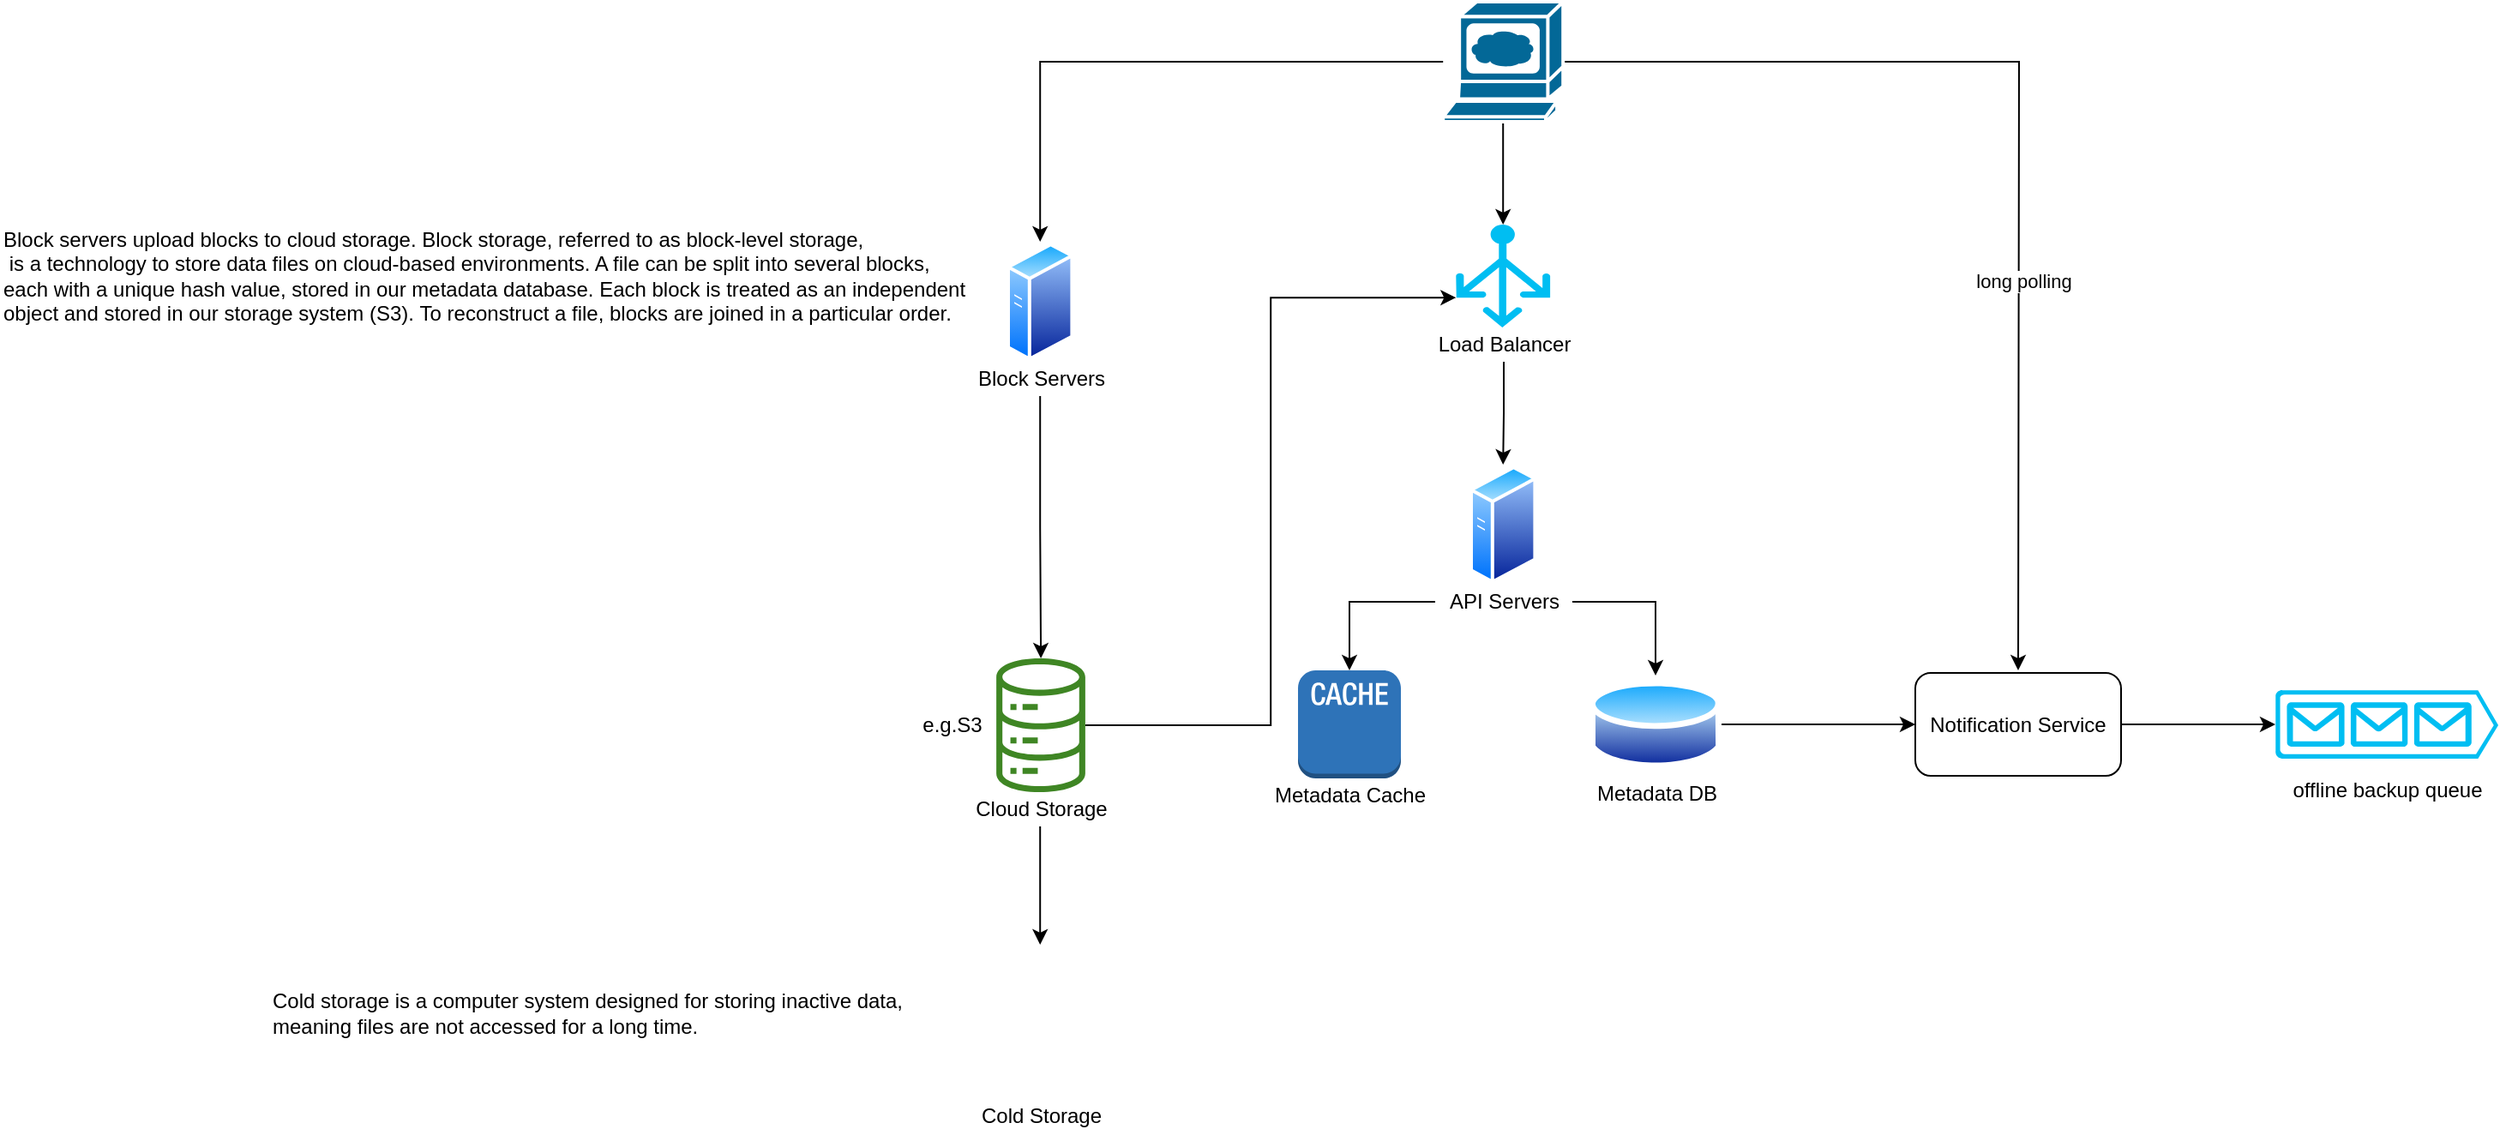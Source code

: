 <mxfile version="17.4.4" type="github">
  <diagram id="29p5LE3giyR2FmPPd1-d" name="Page-1">
    <mxGraphModel dx="2076" dy="1129" grid="1" gridSize="10" guides="1" tooltips="1" connect="1" arrows="1" fold="1" page="1" pageScale="1" pageWidth="850" pageHeight="1100" math="0" shadow="0">
      <root>
        <mxCell id="0" />
        <mxCell id="1" parent="0" />
        <mxCell id="Y1PJ7guWR0XEdS4HQoee-19" style="edgeStyle=orthogonalEdgeStyle;rounded=0;orthogonalLoop=1;jettySize=auto;html=1;" edge="1" parent="1" source="Y1PJ7guWR0XEdS4HQoee-1" target="Y1PJ7guWR0XEdS4HQoee-2">
          <mxGeometry relative="1" as="geometry" />
        </mxCell>
        <mxCell id="Y1PJ7guWR0XEdS4HQoee-23" style="edgeStyle=orthogonalEdgeStyle;rounded=0;orthogonalLoop=1;jettySize=auto;html=1;entryX=0.5;entryY=0;entryDx=0;entryDy=0;entryPerimeter=0;" edge="1" parent="1" source="Y1PJ7guWR0XEdS4HQoee-1" target="Y1PJ7guWR0XEdS4HQoee-6">
          <mxGeometry relative="1" as="geometry" />
        </mxCell>
        <mxCell id="Y1PJ7guWR0XEdS4HQoee-28" style="edgeStyle=orthogonalEdgeStyle;rounded=0;orthogonalLoop=1;jettySize=auto;html=1;" edge="1" parent="1" source="Y1PJ7guWR0XEdS4HQoee-1">
          <mxGeometry relative="1" as="geometry">
            <mxPoint x="760" y="400" as="targetPoint" />
          </mxGeometry>
        </mxCell>
        <mxCell id="Y1PJ7guWR0XEdS4HQoee-30" value="long polling" style="edgeLabel;html=1;align=center;verticalAlign=middle;resizable=0;points=[];" vertex="1" connectable="0" parent="Y1PJ7guWR0XEdS4HQoee-28">
          <mxGeometry x="0.268" y="2" relative="1" as="geometry">
            <mxPoint as="offset" />
          </mxGeometry>
        </mxCell>
        <mxCell id="Y1PJ7guWR0XEdS4HQoee-1" value="" style="shape=mxgraph.cisco.computers_and_peripherals.web_browser;html=1;pointerEvents=1;dashed=0;fillColor=#036897;strokeColor=#ffffff;strokeWidth=2;verticalLabelPosition=bottom;verticalAlign=top;align=center;outlineConnect=0;" vertex="1" parent="1">
          <mxGeometry x="424.6" y="10" width="70" height="70" as="geometry" />
        </mxCell>
        <mxCell id="Y1PJ7guWR0XEdS4HQoee-2" value="" style="aspect=fixed;perimeter=ellipsePerimeter;html=1;align=center;shadow=0;dashed=0;spacingTop=3;image;image=img/lib/active_directory/generic_server.svg;" vertex="1" parent="1">
          <mxGeometry x="170" y="150" width="39.2" height="70" as="geometry" />
        </mxCell>
        <mxCell id="Y1PJ7guWR0XEdS4HQoee-3" value="" style="outlineConnect=0;dashed=0;verticalLabelPosition=bottom;verticalAlign=top;align=center;html=1;shape=mxgraph.aws3.cache_node;fillColor=#2E73B8;gradientColor=none;" vertex="1" parent="1">
          <mxGeometry x="340" y="400" width="60" height="63" as="geometry" />
        </mxCell>
        <mxCell id="Y1PJ7guWR0XEdS4HQoee-27" style="edgeStyle=orthogonalEdgeStyle;rounded=0;orthogonalLoop=1;jettySize=auto;html=1;entryX=0;entryY=0.5;entryDx=0;entryDy=0;" edge="1" parent="1" source="Y1PJ7guWR0XEdS4HQoee-4" target="Y1PJ7guWR0XEdS4HQoee-9">
          <mxGeometry relative="1" as="geometry" />
        </mxCell>
        <mxCell id="Y1PJ7guWR0XEdS4HQoee-4" value="" style="aspect=fixed;perimeter=ellipsePerimeter;html=1;align=center;shadow=0;dashed=0;spacingTop=3;image;image=img/lib/active_directory/database.svg;" vertex="1" parent="1">
          <mxGeometry x="510" y="403" width="77.03" height="57" as="geometry" />
        </mxCell>
        <mxCell id="Y1PJ7guWR0XEdS4HQoee-5" value="" style="aspect=fixed;perimeter=ellipsePerimeter;html=1;align=center;shadow=0;dashed=0;spacingTop=3;image;image=img/lib/active_directory/generic_server.svg;" vertex="1" parent="1">
          <mxGeometry x="440" y="280" width="39.2" height="70" as="geometry" />
        </mxCell>
        <mxCell id="Y1PJ7guWR0XEdS4HQoee-6" value="" style="verticalLabelPosition=bottom;html=1;verticalAlign=top;align=center;strokeColor=none;fillColor=#00BEF2;shape=mxgraph.azure.load_balancer_generic;pointerEvents=1;" vertex="1" parent="1">
          <mxGeometry x="432.15" y="140" width="54.9" height="60" as="geometry" />
        </mxCell>
        <mxCell id="Y1PJ7guWR0XEdS4HQoee-21" style="edgeStyle=orthogonalEdgeStyle;rounded=0;orthogonalLoop=1;jettySize=auto;html=1;entryX=0;entryY=0.71;entryDx=0;entryDy=0;entryPerimeter=0;" edge="1" parent="1" source="Y1PJ7guWR0XEdS4HQoee-7" target="Y1PJ7guWR0XEdS4HQoee-6">
          <mxGeometry relative="1" as="geometry" />
        </mxCell>
        <mxCell id="Y1PJ7guWR0XEdS4HQoee-7" value="" style="sketch=0;outlineConnect=0;fontColor=#232F3E;gradientColor=none;fillColor=#3F8624;strokeColor=none;dashed=0;verticalLabelPosition=bottom;verticalAlign=top;align=center;html=1;fontSize=12;fontStyle=0;aspect=fixed;pointerEvents=1;shape=mxgraph.aws4.iot_analytics_data_store;" vertex="1" parent="1">
          <mxGeometry x="163" y="393" width="54" height="78" as="geometry" />
        </mxCell>
        <mxCell id="Y1PJ7guWR0XEdS4HQoee-8" value="" style="shape=image;html=1;verticalAlign=top;verticalLabelPosition=bottom;labelBackgroundColor=#ffffff;imageAspect=0;aspect=fixed;image=https://cdn1.iconfinder.com/data/icons/filled-line-christmas-icons/75/_snowflake-128.png" vertex="1" parent="1">
          <mxGeometry x="144.6" y="560" width="90" height="90" as="geometry" />
        </mxCell>
        <mxCell id="Y1PJ7guWR0XEdS4HQoee-29" style="edgeStyle=orthogonalEdgeStyle;rounded=0;orthogonalLoop=1;jettySize=auto;html=1;entryX=0;entryY=0.5;entryDx=0;entryDy=0;entryPerimeter=0;" edge="1" parent="1" source="Y1PJ7guWR0XEdS4HQoee-9" target="Y1PJ7guWR0XEdS4HQoee-10">
          <mxGeometry relative="1" as="geometry" />
        </mxCell>
        <mxCell id="Y1PJ7guWR0XEdS4HQoee-9" value="Notification Service" style="rounded=1;whiteSpace=wrap;html=1;" vertex="1" parent="1">
          <mxGeometry x="700" y="401.5" width="120" height="60" as="geometry" />
        </mxCell>
        <mxCell id="Y1PJ7guWR0XEdS4HQoee-10" value="" style="verticalLabelPosition=bottom;html=1;verticalAlign=top;align=center;strokeColor=none;fillColor=#00BEF2;shape=mxgraph.azure.queue_generic;pointerEvents=1;" vertex="1" parent="1">
          <mxGeometry x="910" y="411.5" width="130" height="40" as="geometry" />
        </mxCell>
        <mxCell id="Y1PJ7guWR0XEdS4HQoee-11" value="offline backup queue" style="text;html=1;align=center;verticalAlign=middle;resizable=0;points=[];autosize=1;strokeColor=none;fillColor=none;" vertex="1" parent="1">
          <mxGeometry x="910" y="460" width="130" height="20" as="geometry" />
        </mxCell>
        <mxCell id="Y1PJ7guWR0XEdS4HQoee-12" value="Metadata DB" style="text;html=1;align=center;verticalAlign=middle;resizable=0;points=[];autosize=1;strokeColor=none;fillColor=none;" vertex="1" parent="1">
          <mxGeometry x="503.52" y="461.5" width="90" height="20" as="geometry" />
        </mxCell>
        <mxCell id="Y1PJ7guWR0XEdS4HQoee-13" value="Metadata Cache" style="text;html=1;align=center;verticalAlign=middle;resizable=0;points=[];autosize=1;strokeColor=none;fillColor=none;" vertex="1" parent="1">
          <mxGeometry x="320" y="463" width="100" height="20" as="geometry" />
        </mxCell>
        <mxCell id="Y1PJ7guWR0XEdS4HQoee-25" style="edgeStyle=orthogonalEdgeStyle;rounded=0;orthogonalLoop=1;jettySize=auto;html=1;" edge="1" parent="1" source="Y1PJ7guWR0XEdS4HQoee-14" target="Y1PJ7guWR0XEdS4HQoee-3">
          <mxGeometry relative="1" as="geometry" />
        </mxCell>
        <mxCell id="Y1PJ7guWR0XEdS4HQoee-26" style="edgeStyle=orthogonalEdgeStyle;rounded=0;orthogonalLoop=1;jettySize=auto;html=1;entryX=0.5;entryY=0;entryDx=0;entryDy=0;" edge="1" parent="1" source="Y1PJ7guWR0XEdS4HQoee-14" target="Y1PJ7guWR0XEdS4HQoee-4">
          <mxGeometry relative="1" as="geometry" />
        </mxCell>
        <mxCell id="Y1PJ7guWR0XEdS4HQoee-14" value="API Servers" style="text;html=1;align=center;verticalAlign=middle;resizable=0;points=[];autosize=1;strokeColor=none;fillColor=none;" vertex="1" parent="1">
          <mxGeometry x="420" y="350" width="80" height="20" as="geometry" />
        </mxCell>
        <mxCell id="Y1PJ7guWR0XEdS4HQoee-24" style="edgeStyle=orthogonalEdgeStyle;rounded=0;orthogonalLoop=1;jettySize=auto;html=1;entryX=0.5;entryY=0;entryDx=0;entryDy=0;" edge="1" parent="1" source="Y1PJ7guWR0XEdS4HQoee-15" target="Y1PJ7guWR0XEdS4HQoee-5">
          <mxGeometry relative="1" as="geometry" />
        </mxCell>
        <mxCell id="Y1PJ7guWR0XEdS4HQoee-15" value="Load Balancer" style="text;html=1;align=center;verticalAlign=middle;resizable=0;points=[];autosize=1;strokeColor=none;fillColor=none;" vertex="1" parent="1">
          <mxGeometry x="415" y="200" width="90" height="20" as="geometry" />
        </mxCell>
        <mxCell id="Y1PJ7guWR0XEdS4HQoee-20" style="edgeStyle=orthogonalEdgeStyle;rounded=0;orthogonalLoop=1;jettySize=auto;html=1;" edge="1" parent="1" source="Y1PJ7guWR0XEdS4HQoee-16" target="Y1PJ7guWR0XEdS4HQoee-7">
          <mxGeometry relative="1" as="geometry" />
        </mxCell>
        <mxCell id="Y1PJ7guWR0XEdS4HQoee-16" value="Block Servers" style="text;html=1;align=center;verticalAlign=middle;resizable=0;points=[];autosize=1;strokeColor=none;fillColor=none;" vertex="1" parent="1">
          <mxGeometry x="144.6" y="220" width="90" height="20" as="geometry" />
        </mxCell>
        <mxCell id="Y1PJ7guWR0XEdS4HQoee-22" style="edgeStyle=orthogonalEdgeStyle;rounded=0;orthogonalLoop=1;jettySize=auto;html=1;entryX=0.5;entryY=0;entryDx=0;entryDy=0;" edge="1" parent="1" source="Y1PJ7guWR0XEdS4HQoee-17" target="Y1PJ7guWR0XEdS4HQoee-8">
          <mxGeometry relative="1" as="geometry" />
        </mxCell>
        <mxCell id="Y1PJ7guWR0XEdS4HQoee-17" value="Cloud Storage" style="text;html=1;align=center;verticalAlign=middle;resizable=0;points=[];autosize=1;strokeColor=none;fillColor=none;" vertex="1" parent="1">
          <mxGeometry x="144.6" y="471" width="90" height="20" as="geometry" />
        </mxCell>
        <mxCell id="Y1PJ7guWR0XEdS4HQoee-18" value="Cold Storage" style="text;html=1;align=center;verticalAlign=middle;resizable=0;points=[];autosize=1;strokeColor=none;fillColor=none;" vertex="1" parent="1">
          <mxGeometry x="144.6" y="650" width="90" height="20" as="geometry" />
        </mxCell>
        <mxCell id="Y1PJ7guWR0XEdS4HQoee-31" value="Block servers upload blocks to cloud storage. Block storage, referred to as block-level storage,&lt;br&gt;&amp;nbsp;is a technology to store data files on cloud-based environments. A file can be split into several blocks, &lt;br&gt;each with a unique hash value, stored in our metadata database. Each block is treated as an independent &lt;br&gt;object and stored in our storage system (S3).&amp;nbsp;&lt;span&gt;To reconstruct a file, blocks are joined in a particular order.&lt;/span&gt;" style="text;html=1;align=left;verticalAlign=middle;resizable=0;points=[];autosize=1;strokeColor=none;fillColor=none;" vertex="1" parent="1">
          <mxGeometry x="-417" y="140" width="580" height="60" as="geometry" />
        </mxCell>
        <mxCell id="Y1PJ7guWR0XEdS4HQoee-32" value="e.g.S3" style="text;html=1;align=center;verticalAlign=middle;resizable=0;points=[];autosize=1;strokeColor=none;fillColor=none;" vertex="1" parent="1">
          <mxGeometry x="113" y="421.5" width="50" height="20" as="geometry" />
        </mxCell>
        <mxCell id="Y1PJ7guWR0XEdS4HQoee-33" value="Cold storage is a computer system designed for storing inactive data, &lt;br&gt;meaning files are not accessed for a long time." style="text;html=1;align=left;verticalAlign=middle;resizable=0;points=[];autosize=1;strokeColor=none;fillColor=none;" vertex="1" parent="1">
          <mxGeometry x="-260" y="585" width="380" height="30" as="geometry" />
        </mxCell>
      </root>
    </mxGraphModel>
  </diagram>
</mxfile>
